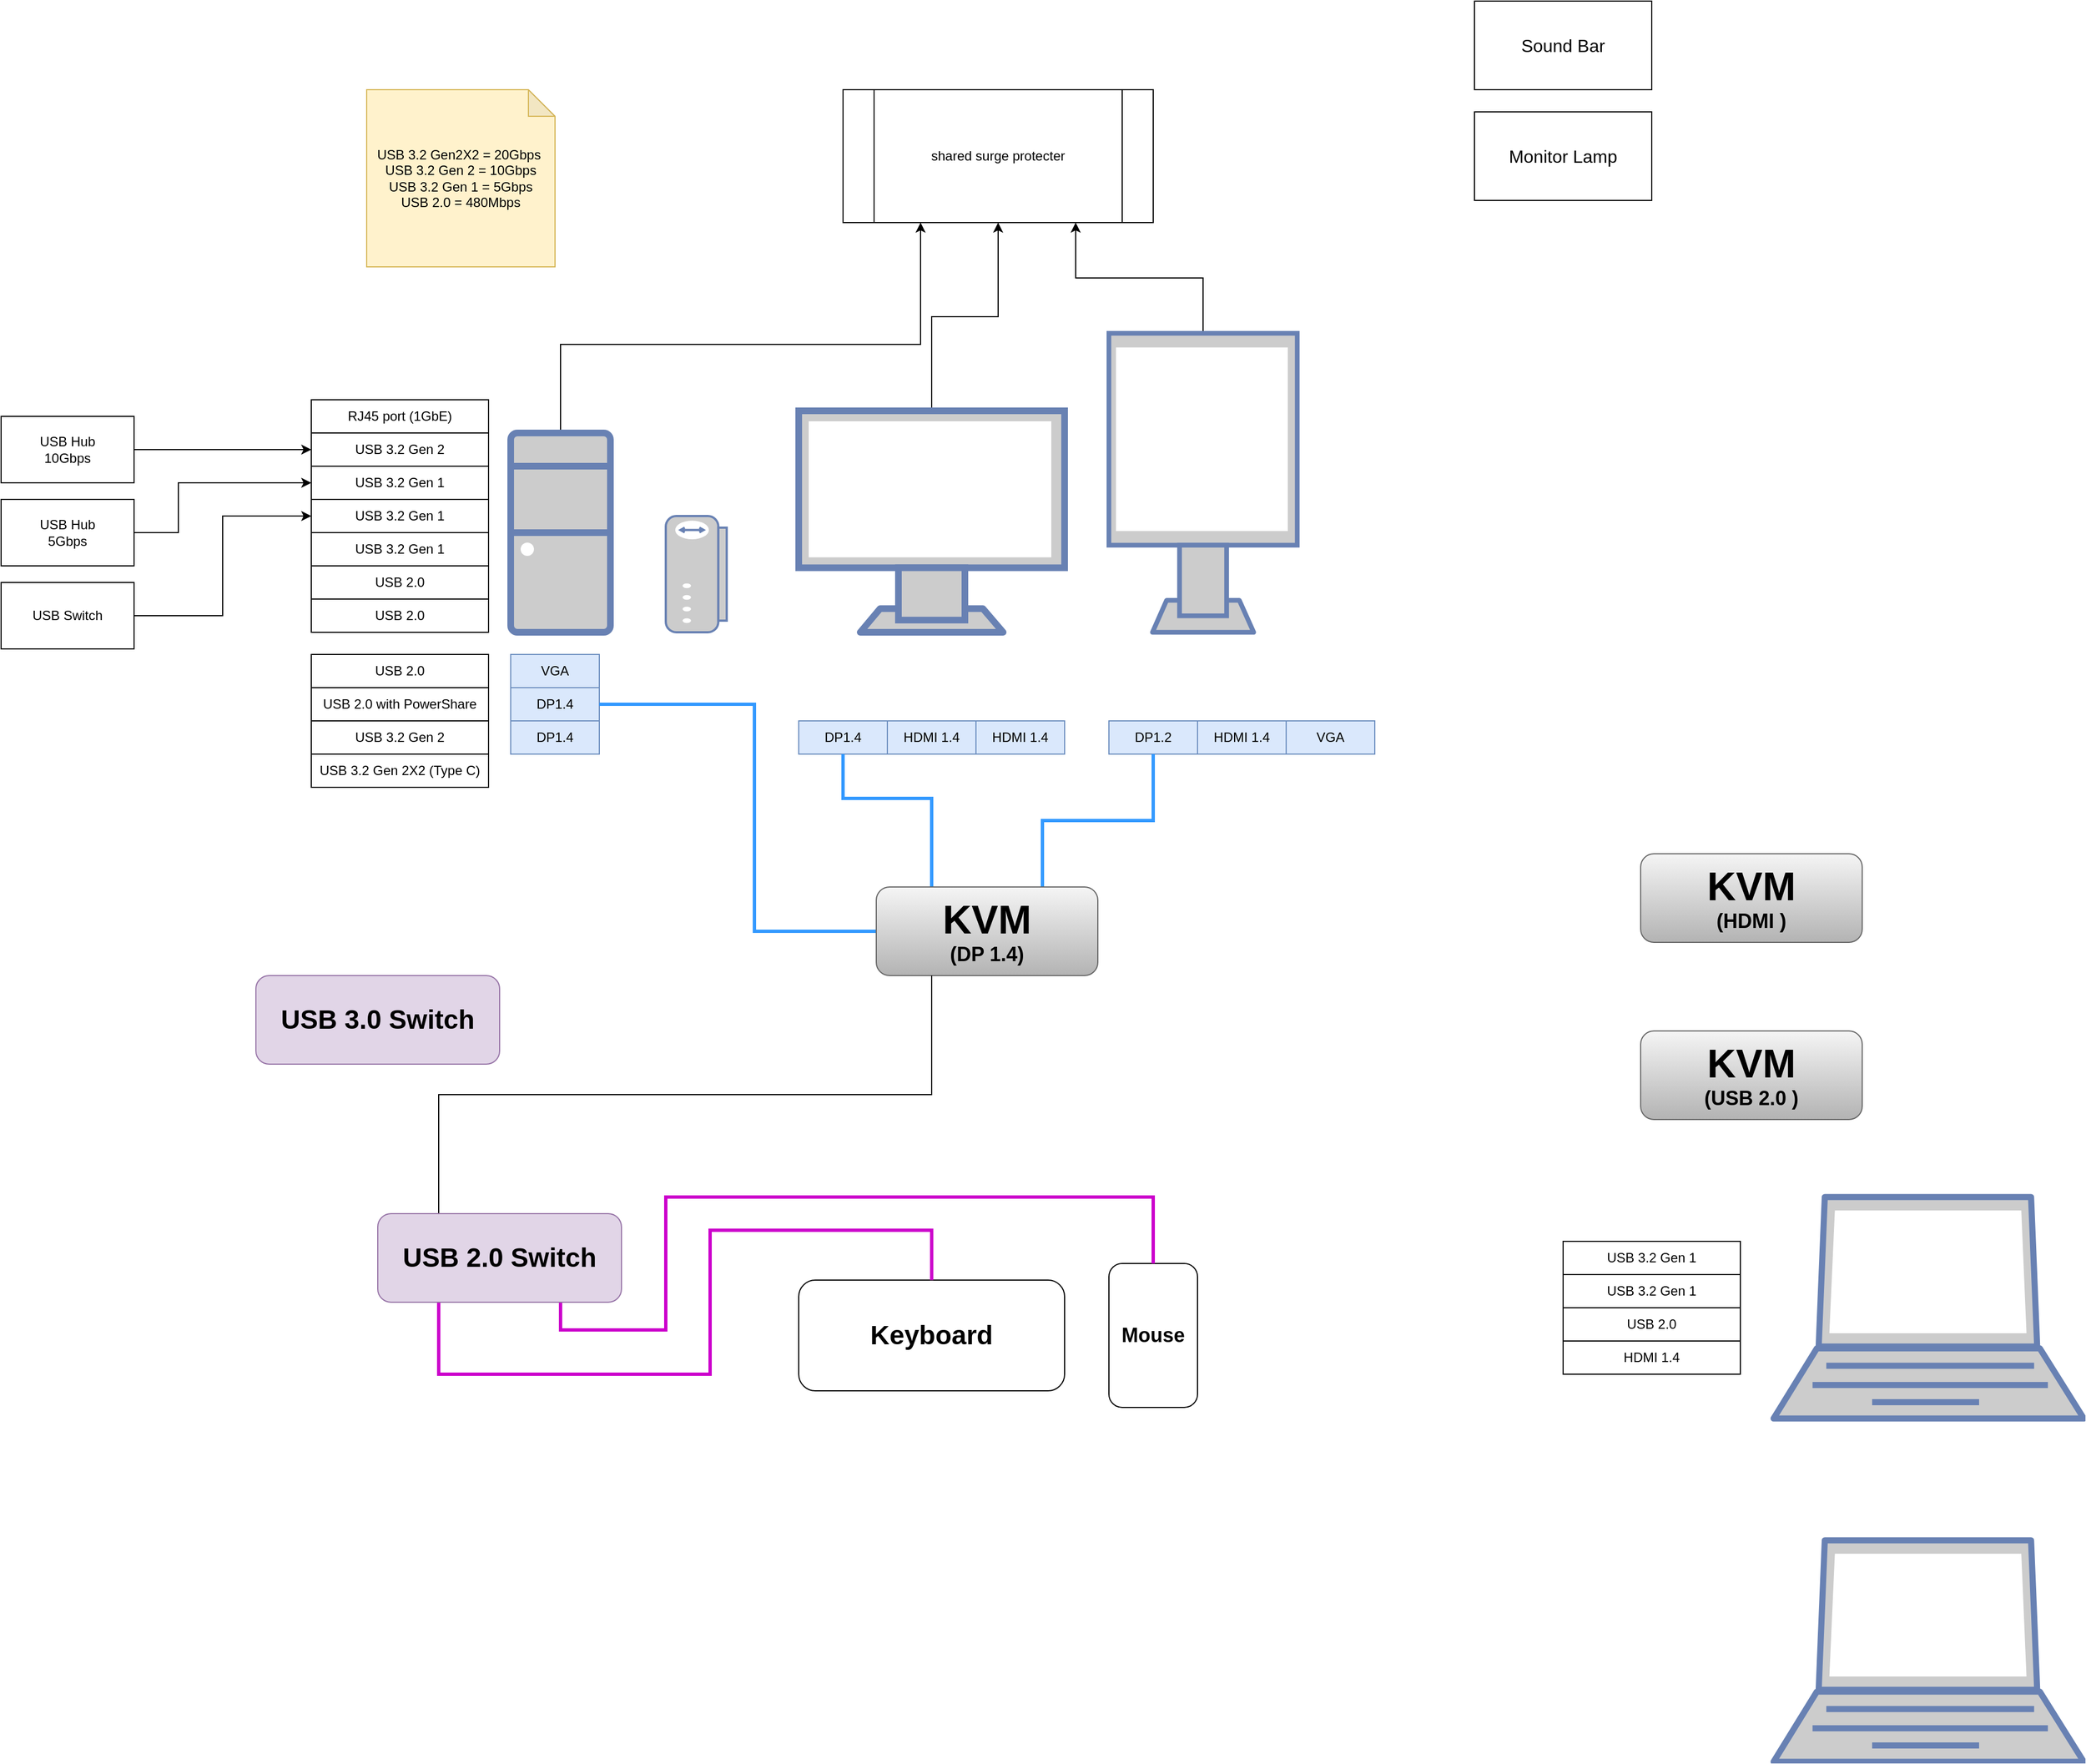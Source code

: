 <mxfile version="26.2.12">
  <diagram name="第 1 页" id="kpmuk1ibzoMcLN8SXdlH">
    <mxGraphModel dx="2886" dy="1789" grid="1" gridSize="10" guides="1" tooltips="1" connect="1" arrows="1" fold="1" page="1" pageScale="1" pageWidth="1169" pageHeight="827" math="0" shadow="0">
      <root>
        <mxCell id="0" />
        <mxCell id="1" parent="0" />
        <mxCell id="72lcBtnzJt7dXX9k2pM1-2" style="edgeStyle=orthogonalEdgeStyle;rounded=0;orthogonalLoop=1;jettySize=auto;html=1;" parent="1" source="dcpNY8_qMibUtlgQIjlb-1" target="dcpNY8_qMibUtlgQIjlb-53" edge="1">
          <mxGeometry relative="1" as="geometry" />
        </mxCell>
        <mxCell id="dcpNY8_qMibUtlgQIjlb-1" value="" style="fontColor=#0066CC;verticalAlign=top;verticalLabelPosition=bottom;labelPosition=center;align=center;html=1;outlineConnect=0;fillColor=#CCCCCC;strokeColor=#6881B3;gradientColor=none;gradientDirection=north;strokeWidth=2;shape=mxgraph.networks.monitor;" parent="1" vertex="1">
          <mxGeometry x="440" y="130" width="240" height="200" as="geometry" />
        </mxCell>
        <mxCell id="72lcBtnzJt7dXX9k2pM1-3" style="edgeStyle=orthogonalEdgeStyle;rounded=0;orthogonalLoop=1;jettySize=auto;html=1;entryX=0.75;entryY=1;entryDx=0;entryDy=0;" parent="1" source="dcpNY8_qMibUtlgQIjlb-2" target="dcpNY8_qMibUtlgQIjlb-53" edge="1">
          <mxGeometry relative="1" as="geometry" />
        </mxCell>
        <mxCell id="dcpNY8_qMibUtlgQIjlb-2" value="" style="fontColor=#0066CC;verticalAlign=top;verticalLabelPosition=bottom;labelPosition=center;align=center;html=1;outlineConnect=0;fillColor=#CCCCCC;strokeColor=#6881B3;gradientColor=none;gradientDirection=north;strokeWidth=2;shape=mxgraph.networks.monitor;" parent="1" vertex="1">
          <mxGeometry x="720" y="60" width="170" height="270" as="geometry" />
        </mxCell>
        <mxCell id="72lcBtnzJt7dXX9k2pM1-1" style="edgeStyle=orthogonalEdgeStyle;rounded=0;orthogonalLoop=1;jettySize=auto;html=1;entryX=0.25;entryY=1;entryDx=0;entryDy=0;" parent="1" source="dcpNY8_qMibUtlgQIjlb-3" target="dcpNY8_qMibUtlgQIjlb-53" edge="1">
          <mxGeometry relative="1" as="geometry">
            <Array as="points">
              <mxPoint x="225" y="70" />
              <mxPoint x="550" y="70" />
            </Array>
          </mxGeometry>
        </mxCell>
        <mxCell id="dcpNY8_qMibUtlgQIjlb-3" value="" style="fontColor=#0066CC;verticalAlign=top;verticalLabelPosition=bottom;labelPosition=center;align=center;html=1;outlineConnect=0;fillColor=#CCCCCC;strokeColor=#6881B3;gradientColor=none;gradientDirection=north;strokeWidth=2;shape=mxgraph.networks.desktop_pc;" parent="1" vertex="1">
          <mxGeometry x="180" y="150" width="90" height="180" as="geometry" />
        </mxCell>
        <mxCell id="dcpNY8_qMibUtlgQIjlb-4" value="&lt;font style=&quot;font-size: 24px;&quot;&gt;&lt;b&gt;Keyboard&lt;/b&gt;&lt;/font&gt;" style="rounded=1;whiteSpace=wrap;html=1;" parent="1" vertex="1">
          <mxGeometry x="440" y="915" width="240" height="100" as="geometry" />
        </mxCell>
        <mxCell id="dcpNY8_qMibUtlgQIjlb-5" value="&lt;b&gt;&lt;font style=&quot;font-size: 18px;&quot;&gt;Mouse&lt;/font&gt;&lt;/b&gt;" style="rounded=1;whiteSpace=wrap;html=1;" parent="1" vertex="1">
          <mxGeometry x="720" y="900" width="80" height="130" as="geometry" />
        </mxCell>
        <mxCell id="dcpNY8_qMibUtlgQIjlb-6" value="HDMI 1.4" style="rounded=0;whiteSpace=wrap;html=1;fillColor=#dae8fc;strokeColor=#6c8ebf;" parent="1" vertex="1">
          <mxGeometry x="600" y="410" width="80" height="30" as="geometry" />
        </mxCell>
        <mxCell id="dcpNY8_qMibUtlgQIjlb-7" value="HDMI 1.4" style="rounded=0;whiteSpace=wrap;html=1;fillColor=#dae8fc;strokeColor=#6c8ebf;" parent="1" vertex="1">
          <mxGeometry x="520" y="410" width="80" height="30" as="geometry" />
        </mxCell>
        <mxCell id="dcpNY8_qMibUtlgQIjlb-8" value="DP1.4" style="rounded=0;whiteSpace=wrap;html=1;fillColor=#dae8fc;strokeColor=#6c8ebf;" parent="1" vertex="1">
          <mxGeometry x="440" y="410" width="80" height="30" as="geometry" />
        </mxCell>
        <mxCell id="dcpNY8_qMibUtlgQIjlb-9" value="DP1.4" style="rounded=0;whiteSpace=wrap;html=1;fillColor=#dae8fc;strokeColor=#6c8ebf;" parent="1" vertex="1">
          <mxGeometry x="180" y="410" width="80" height="30" as="geometry" />
        </mxCell>
        <mxCell id="dcpNY8_qMibUtlgQIjlb-10" value="DP1.4" style="rounded=0;whiteSpace=wrap;html=1;fillColor=#dae8fc;strokeColor=#6c8ebf;" parent="1" vertex="1">
          <mxGeometry x="180" y="380" width="80" height="30" as="geometry" />
        </mxCell>
        <mxCell id="dcpNY8_qMibUtlgQIjlb-11" value="DP1.2" style="rounded=0;whiteSpace=wrap;html=1;fillColor=#dae8fc;strokeColor=#6c8ebf;" parent="1" vertex="1">
          <mxGeometry x="720" y="410" width="80" height="30" as="geometry" />
        </mxCell>
        <mxCell id="dcpNY8_qMibUtlgQIjlb-12" value="HDMI 1.4" style="rounded=0;whiteSpace=wrap;html=1;fillColor=#dae8fc;strokeColor=#6c8ebf;" parent="1" vertex="1">
          <mxGeometry x="800" y="410" width="80" height="30" as="geometry" />
        </mxCell>
        <mxCell id="dcpNY8_qMibUtlgQIjlb-13" value="VGA" style="rounded=0;whiteSpace=wrap;html=1;fillColor=#dae8fc;strokeColor=#6c8ebf;" parent="1" vertex="1">
          <mxGeometry x="880" y="410" width="80" height="30" as="geometry" />
        </mxCell>
        <mxCell id="dcpNY8_qMibUtlgQIjlb-14" value="VGA" style="rounded=0;whiteSpace=wrap;html=1;fillColor=#dae8fc;strokeColor=#6c8ebf;" parent="1" vertex="1">
          <mxGeometry x="180" y="350" width="80" height="30" as="geometry" />
        </mxCell>
        <mxCell id="dcpNY8_qMibUtlgQIjlb-17" style="edgeStyle=orthogonalEdgeStyle;rounded=0;orthogonalLoop=1;jettySize=auto;html=1;entryX=0.5;entryY=1;entryDx=0;entryDy=0;strokeWidth=3;strokeColor=#3399FF;endArrow=none;endFill=0;exitX=0.25;exitY=0;exitDx=0;exitDy=0;" parent="1" source="dcpNY8_qMibUtlgQIjlb-15" target="dcpNY8_qMibUtlgQIjlb-8" edge="1">
          <mxGeometry relative="1" as="geometry">
            <Array as="points">
              <mxPoint x="560" y="480" />
              <mxPoint x="480" y="480" />
            </Array>
          </mxGeometry>
        </mxCell>
        <mxCell id="dcpNY8_qMibUtlgQIjlb-19" style="edgeStyle=orthogonalEdgeStyle;rounded=0;orthogonalLoop=1;jettySize=auto;html=1;entryX=0.5;entryY=1;entryDx=0;entryDy=0;endArrow=none;endFill=0;strokeWidth=3;strokeColor=#3399FF;exitX=0.75;exitY=0;exitDx=0;exitDy=0;" parent="1" source="dcpNY8_qMibUtlgQIjlb-15" target="dcpNY8_qMibUtlgQIjlb-11" edge="1">
          <mxGeometry relative="1" as="geometry" />
        </mxCell>
        <mxCell id="dcpNY8_qMibUtlgQIjlb-21" style="edgeStyle=orthogonalEdgeStyle;rounded=0;orthogonalLoop=1;jettySize=auto;html=1;entryX=1;entryY=0.5;entryDx=0;entryDy=0;endArrow=none;endFill=0;strokeWidth=3;strokeColor=#3399FF;exitX=0;exitY=0.5;exitDx=0;exitDy=0;" parent="1" source="dcpNY8_qMibUtlgQIjlb-15" target="dcpNY8_qMibUtlgQIjlb-10" edge="1">
          <mxGeometry relative="1" as="geometry">
            <Array as="points">
              <mxPoint x="400" y="600" />
              <mxPoint x="400" y="395" />
            </Array>
          </mxGeometry>
        </mxCell>
        <mxCell id="dcpNY8_qMibUtlgQIjlb-15" value="&lt;b&gt;&lt;font style=&quot;&quot;&gt;&lt;span style=&quot;font-size: 36px;&quot;&gt;KVM &lt;/span&gt;&lt;br&gt;&lt;font style=&quot;font-size: 18px;&quot;&gt;(DP 1.4)&lt;/font&gt;&lt;/font&gt;&lt;/b&gt;" style="rounded=1;whiteSpace=wrap;html=1;fillColor=#f5f5f5;gradientColor=#b3b3b3;strokeColor=#666666;" parent="1" vertex="1">
          <mxGeometry x="510" y="560" width="200" height="80" as="geometry" />
        </mxCell>
        <mxCell id="dcpNY8_qMibUtlgQIjlb-22" value="USB 2.0" style="rounded=0;whiteSpace=wrap;html=1;" parent="1" vertex="1">
          <mxGeometry y="350" width="160" height="30" as="geometry" />
        </mxCell>
        <mxCell id="dcpNY8_qMibUtlgQIjlb-23" value="USB 2.0 with PowerShare" style="rounded=0;whiteSpace=wrap;html=1;" parent="1" vertex="1">
          <mxGeometry y="380" width="160" height="30" as="geometry" />
        </mxCell>
        <mxCell id="dcpNY8_qMibUtlgQIjlb-24" value="USB 3.2 Gen 2X2 (Type C)" style="rounded=0;whiteSpace=wrap;html=1;" parent="1" vertex="1">
          <mxGeometry y="440" width="160" height="30" as="geometry" />
        </mxCell>
        <mxCell id="dcpNY8_qMibUtlgQIjlb-25" value="USB 3.2 Gen 2" style="rounded=0;whiteSpace=wrap;html=1;" parent="1" vertex="1">
          <mxGeometry y="410" width="160" height="30" as="geometry" />
        </mxCell>
        <mxCell id="dcpNY8_qMibUtlgQIjlb-26" value="USB 3.2 Gen 2" style="rounded=0;whiteSpace=wrap;html=1;" parent="1" vertex="1">
          <mxGeometry y="150" width="160" height="30" as="geometry" />
        </mxCell>
        <mxCell id="dcpNY8_qMibUtlgQIjlb-27" value="USB 2.0" style="rounded=0;whiteSpace=wrap;html=1;" parent="1" vertex="1">
          <mxGeometry y="300" width="160" height="30" as="geometry" />
        </mxCell>
        <mxCell id="dcpNY8_qMibUtlgQIjlb-28" value="USB 2.0" style="rounded=0;whiteSpace=wrap;html=1;" parent="1" vertex="1">
          <mxGeometry y="270" width="160" height="30" as="geometry" />
        </mxCell>
        <mxCell id="dcpNY8_qMibUtlgQIjlb-29" value="USB 3.2 Gen 1" style="rounded=0;whiteSpace=wrap;html=1;" parent="1" vertex="1">
          <mxGeometry y="240" width="160" height="30" as="geometry" />
        </mxCell>
        <mxCell id="dcpNY8_qMibUtlgQIjlb-30" value="USB 3.2 Gen 1" style="rounded=0;whiteSpace=wrap;html=1;" parent="1" vertex="1">
          <mxGeometry y="210" width="160" height="30" as="geometry" />
        </mxCell>
        <mxCell id="dcpNY8_qMibUtlgQIjlb-31" value="USB 3.2 Gen 1" style="rounded=0;whiteSpace=wrap;html=1;" parent="1" vertex="1">
          <mxGeometry y="180" width="160" height="30" as="geometry" />
        </mxCell>
        <mxCell id="dcpNY8_qMibUtlgQIjlb-32" value="&lt;b&gt;&lt;font style=&quot;font-size: 24px;&quot;&gt;USB 3.0 Switch&lt;/font&gt;&lt;/b&gt;" style="rounded=1;whiteSpace=wrap;html=1;fillColor=#e1d5e7;strokeColor=#9673a6;" parent="1" vertex="1">
          <mxGeometry x="-50" y="640" width="220" height="80" as="geometry" />
        </mxCell>
        <mxCell id="dcpNY8_qMibUtlgQIjlb-41" value="" style="fontColor=#0066CC;verticalAlign=top;verticalLabelPosition=bottom;labelPosition=center;align=center;html=1;outlineConnect=0;fillColor=#CCCCCC;strokeColor=#6881B3;gradientColor=none;gradientDirection=north;strokeWidth=2;shape=mxgraph.networks.laptop;" parent="1" vertex="1">
          <mxGeometry x="1320" y="840" width="280" height="200" as="geometry" />
        </mxCell>
        <mxCell id="dcpNY8_qMibUtlgQIjlb-42" value="" style="fontColor=#0066CC;verticalAlign=top;verticalLabelPosition=bottom;labelPosition=center;align=center;html=1;outlineConnect=0;fillColor=#CCCCCC;strokeColor=#6881B3;gradientColor=none;gradientDirection=north;strokeWidth=2;shape=mxgraph.networks.laptop;" parent="1" vertex="1">
          <mxGeometry x="1320" y="1150" width="280" height="200" as="geometry" />
        </mxCell>
        <mxCell id="dcpNY8_qMibUtlgQIjlb-43" value="&lt;b&gt;&lt;font style=&quot;&quot;&gt;&lt;span style=&quot;font-size: 36px;&quot;&gt;KVM &lt;/span&gt;&lt;br&gt;&lt;font style=&quot;font-size: 18px;&quot;&gt;(HDMI )&lt;/font&gt;&lt;/font&gt;&lt;/b&gt;" style="rounded=1;whiteSpace=wrap;html=1;fillColor=#f5f5f5;gradientColor=#b3b3b3;strokeColor=#666666;" parent="1" vertex="1">
          <mxGeometry x="1200" y="530" width="200" height="80" as="geometry" />
        </mxCell>
        <mxCell id="dcpNY8_qMibUtlgQIjlb-44" value="USB 2.0" style="rounded=0;whiteSpace=wrap;html=1;" parent="1" vertex="1">
          <mxGeometry x="1130" y="940" width="160" height="30" as="geometry" />
        </mxCell>
        <mxCell id="dcpNY8_qMibUtlgQIjlb-45" value="USB 3.2 Gen 1" style="rounded=0;whiteSpace=wrap;html=1;" parent="1" vertex="1">
          <mxGeometry x="1130" y="910" width="160" height="30" as="geometry" />
        </mxCell>
        <mxCell id="dcpNY8_qMibUtlgQIjlb-46" value="USB 3.2 Gen 1" style="rounded=0;whiteSpace=wrap;html=1;" parent="1" vertex="1">
          <mxGeometry x="1130" y="880" width="160" height="30" as="geometry" />
        </mxCell>
        <mxCell id="dcpNY8_qMibUtlgQIjlb-47" value="HDMI 1.4" style="rounded=0;whiteSpace=wrap;html=1;" parent="1" vertex="1">
          <mxGeometry x="1130" y="970" width="160" height="30" as="geometry" />
        </mxCell>
        <mxCell id="dcpNY8_qMibUtlgQIjlb-48" value="" style="fontColor=#0066CC;verticalAlign=top;verticalLabelPosition=bottom;labelPosition=center;align=center;html=1;outlineConnect=0;fillColor=#CCCCCC;strokeColor=#6881B3;gradientColor=none;gradientDirection=north;strokeWidth=2;shape=mxgraph.networks.modem;rotation=-90;" parent="1" vertex="1">
          <mxGeometry x="295" y="250" width="105" height="55" as="geometry" />
        </mxCell>
        <mxCell id="dcpNY8_qMibUtlgQIjlb-51" style="edgeStyle=orthogonalEdgeStyle;rounded=0;orthogonalLoop=1;jettySize=auto;html=1;endArrow=none;endFill=0;exitX=0.25;exitY=1;exitDx=0;exitDy=0;strokeWidth=3;strokeColor=#CC00CC;" parent="1" source="dcpNY8_qMibUtlgQIjlb-49" target="dcpNY8_qMibUtlgQIjlb-4" edge="1">
          <mxGeometry relative="1" as="geometry">
            <Array as="points">
              <mxPoint x="115" y="1000" />
              <mxPoint x="360" y="1000" />
              <mxPoint x="360" y="870" />
            </Array>
          </mxGeometry>
        </mxCell>
        <mxCell id="dcpNY8_qMibUtlgQIjlb-52" style="edgeStyle=orthogonalEdgeStyle;rounded=0;orthogonalLoop=1;jettySize=auto;html=1;exitX=0.75;exitY=1;exitDx=0;exitDy=0;strokeWidth=3;endArrow=none;endFill=0;strokeColor=#CC00CC;" parent="1" source="dcpNY8_qMibUtlgQIjlb-49" target="dcpNY8_qMibUtlgQIjlb-5" edge="1">
          <mxGeometry relative="1" as="geometry">
            <Array as="points">
              <mxPoint x="225" y="960" />
              <mxPoint x="320" y="960" />
              <mxPoint x="320" y="840" />
              <mxPoint x="760" y="840" />
            </Array>
          </mxGeometry>
        </mxCell>
        <mxCell id="jL9mqHL1ioG25Wcp2Xl2-1" style="edgeStyle=orthogonalEdgeStyle;rounded=0;orthogonalLoop=1;jettySize=auto;html=1;entryX=0.25;entryY=1;entryDx=0;entryDy=0;fontSize=12;startSize=8;endSize=8;endArrow=none;endFill=0;exitX=0.25;exitY=0;exitDx=0;exitDy=0;" parent="1" source="dcpNY8_qMibUtlgQIjlb-49" target="dcpNY8_qMibUtlgQIjlb-15" edge="1">
          <mxGeometry relative="1" as="geometry" />
        </mxCell>
        <mxCell id="dcpNY8_qMibUtlgQIjlb-49" value="&lt;b&gt;&lt;font style=&quot;font-size: 24px;&quot;&gt;USB 2.0 Switch&lt;/font&gt;&lt;/b&gt;" style="rounded=1;whiteSpace=wrap;html=1;fillColor=#e1d5e7;strokeColor=#9673a6;" parent="1" vertex="1">
          <mxGeometry x="60" y="855" width="220" height="80" as="geometry" />
        </mxCell>
        <mxCell id="dcpNY8_qMibUtlgQIjlb-53" value="shared surge protecter" style="shape=process;whiteSpace=wrap;html=1;backgroundOutline=1;" parent="1" vertex="1">
          <mxGeometry x="480" y="-160" width="280" height="120" as="geometry" />
        </mxCell>
        <mxCell id="hBoN7S8OPar7DcmYV1e6-1" value="Monitor Lamp" style="rounded=0;whiteSpace=wrap;html=1;fontSize=16;" parent="1" vertex="1">
          <mxGeometry x="1050" y="-140" width="160" height="80" as="geometry" />
        </mxCell>
        <mxCell id="m2EVA2g6Mk-00HwsqBFK-1" value="Sound Bar" style="rounded=0;whiteSpace=wrap;html=1;fontSize=16;" parent="1" vertex="1">
          <mxGeometry x="1050" y="-240" width="160" height="80" as="geometry" />
        </mxCell>
        <mxCell id="m2EVA2g6Mk-00HwsqBFK-3" value="&lt;b&gt;&lt;font style=&quot;&quot;&gt;&lt;span style=&quot;font-size: 36px;&quot;&gt;KVM &lt;/span&gt;&lt;br&gt;&lt;font style=&quot;font-size: 18px;&quot;&gt;(USB 2.0 )&lt;/font&gt;&lt;/font&gt;&lt;/b&gt;" style="rounded=1;whiteSpace=wrap;html=1;fillColor=#f5f5f5;gradientColor=#b3b3b3;strokeColor=#666666;" parent="1" vertex="1">
          <mxGeometry x="1200" y="690" width="200" height="80" as="geometry" />
        </mxCell>
        <mxCell id="HYnSSndFXZUR3yRq-ywa-4" style="edgeStyle=orthogonalEdgeStyle;rounded=0;orthogonalLoop=1;jettySize=auto;html=1;entryX=0;entryY=0.5;entryDx=0;entryDy=0;" parent="1" source="HYnSSndFXZUR3yRq-ywa-1" target="dcpNY8_qMibUtlgQIjlb-26" edge="1">
          <mxGeometry relative="1" as="geometry" />
        </mxCell>
        <mxCell id="HYnSSndFXZUR3yRq-ywa-1" value="USB Hub&lt;br&gt;10Gbps" style="rounded=0;whiteSpace=wrap;html=1;" parent="1" vertex="1">
          <mxGeometry x="-280" y="135" width="120" height="60" as="geometry" />
        </mxCell>
        <mxCell id="HYnSSndFXZUR3yRq-ywa-6" style="edgeStyle=orthogonalEdgeStyle;rounded=0;orthogonalLoop=1;jettySize=auto;html=1;entryX=0;entryY=0.5;entryDx=0;entryDy=0;" parent="1" source="HYnSSndFXZUR3yRq-ywa-2" target="dcpNY8_qMibUtlgQIjlb-30" edge="1">
          <mxGeometry relative="1" as="geometry" />
        </mxCell>
        <mxCell id="HYnSSndFXZUR3yRq-ywa-2" value="USB Switch" style="rounded=0;whiteSpace=wrap;html=1;" parent="1" vertex="1">
          <mxGeometry x="-280" y="285" width="120" height="60" as="geometry" />
        </mxCell>
        <mxCell id="HYnSSndFXZUR3yRq-ywa-5" style="edgeStyle=orthogonalEdgeStyle;rounded=0;orthogonalLoop=1;jettySize=auto;html=1;entryX=0;entryY=0.5;entryDx=0;entryDy=0;" parent="1" source="HYnSSndFXZUR3yRq-ywa-3" target="dcpNY8_qMibUtlgQIjlb-31" edge="1">
          <mxGeometry relative="1" as="geometry">
            <Array as="points">
              <mxPoint x="-120" y="240" />
              <mxPoint x="-120" y="195" />
            </Array>
          </mxGeometry>
        </mxCell>
        <mxCell id="HYnSSndFXZUR3yRq-ywa-3" value="USB Hub&lt;br&gt;5Gbps" style="rounded=0;whiteSpace=wrap;html=1;" parent="1" vertex="1">
          <mxGeometry x="-280" y="210" width="120" height="60" as="geometry" />
        </mxCell>
        <mxCell id="mUyomI_ZONKEwnHOpRca-1" value="RJ45 port (1GbE)" style="rounded=0;whiteSpace=wrap;html=1;" parent="1" vertex="1">
          <mxGeometry y="120" width="160" height="30" as="geometry" />
        </mxCell>
        <mxCell id="mUyomI_ZONKEwnHOpRca-2" value="USB 3.2 Gen2X2 = 20Gbps&amp;nbsp;&lt;div&gt;USB 3.2 Gen 2 = 10Gbps&lt;/div&gt;&lt;div&gt;USB 3.2 Gen 1 = 5Gbps&lt;/div&gt;&lt;div&gt;USB 2.0 = 480Mbps&lt;/div&gt;" style="shape=note;whiteSpace=wrap;html=1;backgroundOutline=1;darkOpacity=0.05;fillColor=#fff2cc;strokeColor=#d6b656;size=24;" parent="1" vertex="1">
          <mxGeometry x="50" y="-160" width="170" height="160" as="geometry" />
        </mxCell>
      </root>
    </mxGraphModel>
  </diagram>
</mxfile>
